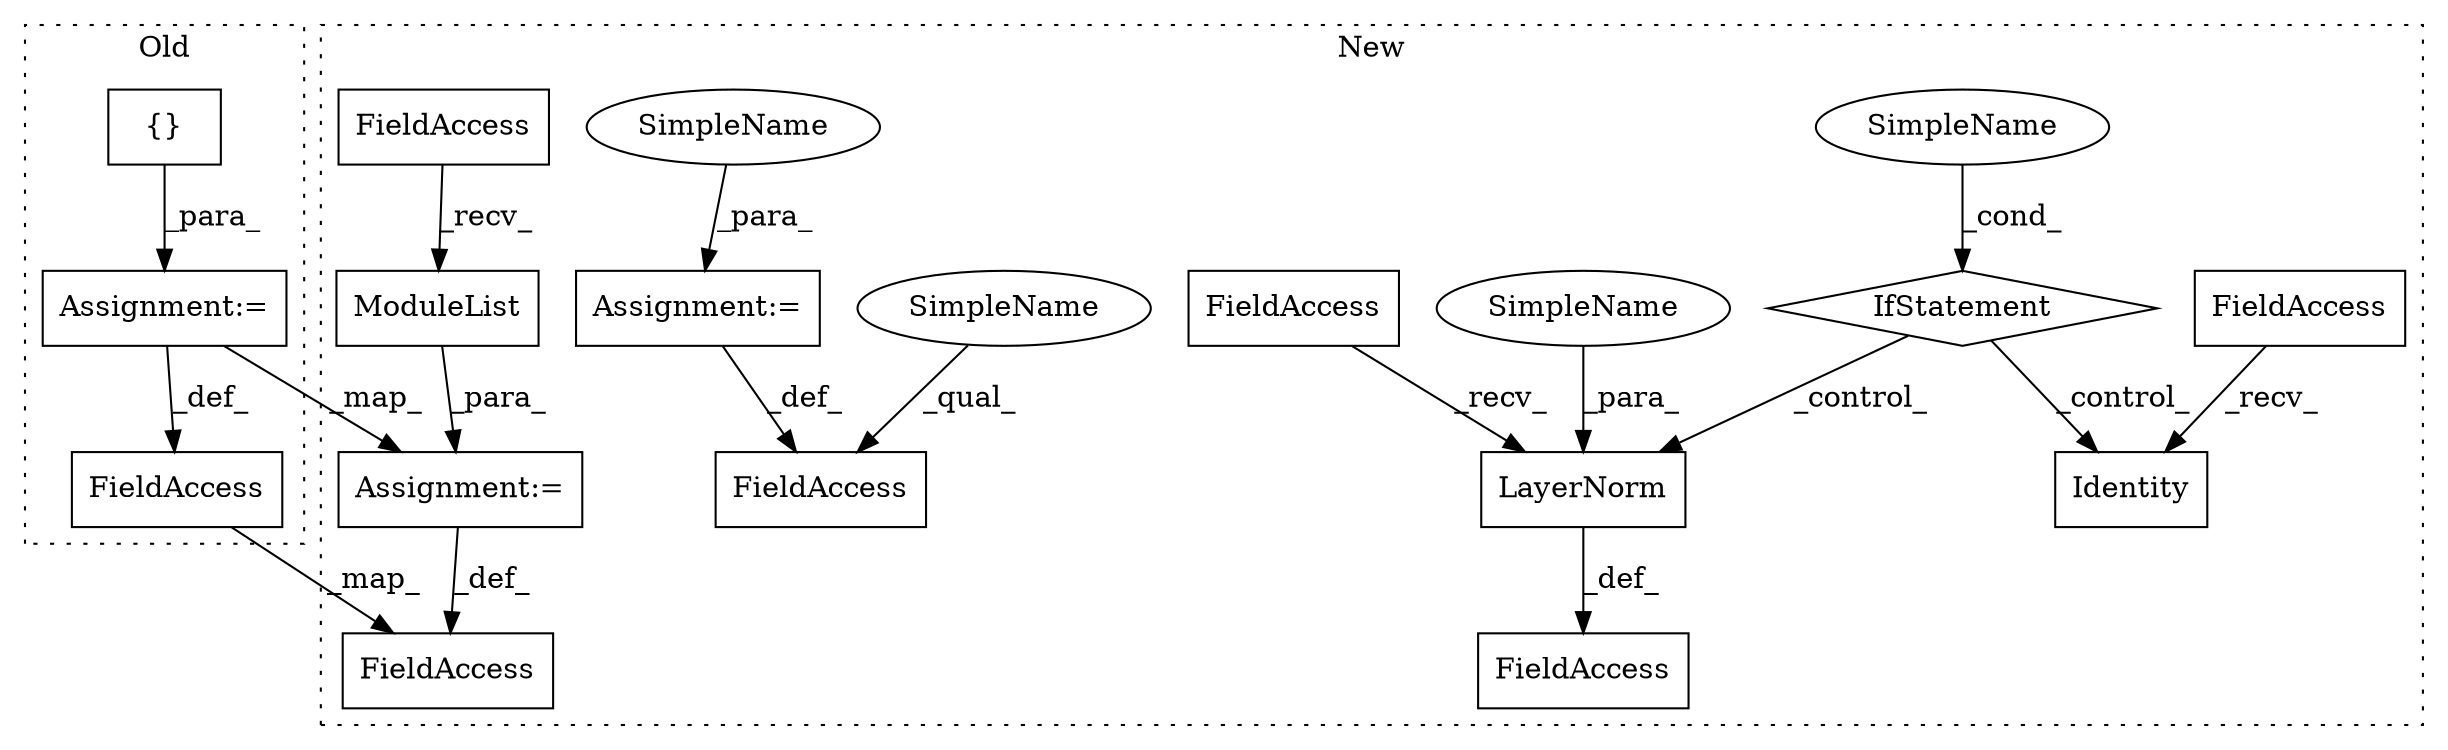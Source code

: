 digraph G {
subgraph cluster0 {
1 [label="{}" a="4" s="83320" l="2" shape="box"];
12 [label="FieldAccess" a="22" s="83289" l="13" shape="box"];
15 [label="Assignment:=" a="7" s="83302" l="1" shape="box"];
label = "Old";
style="dotted";
}
subgraph cluster1 {
2 [label="Identity" a="32" s="92221" l="10" shape="box"];
3 [label="SimpleName" a="42" s="92192" l="17" shape="ellipse"];
4 [label="LayerNorm" a="32" s="92243,92275" l="10,1" shape="box"];
5 [label="FieldAccess" a="22" s="92234" l="5" shape="box"];
6 [label="FieldAccess" a="22" s="92212" l="5" shape="box"];
7 [label="IfStatement" a="25" s="92209" l="3" shape="diamond"];
8 [label="Assignment:=" a="7" s="92298" l="1" shape="box"];
9 [label="FieldAccess" a="22" s="92283" l="15" shape="box"];
10 [label="FieldAccess" a="22" s="92183" l="7" shape="box"];
11 [label="FieldAccess" a="22" s="92142" l="13" shape="box"];
13 [label="ModuleList" a="32" s="92165" l="12" shape="box"];
14 [label="FieldAccess" a="22" s="92156" l="5" shape="box"];
16 [label="Assignment:=" a="7" s="92155" l="1" shape="box"];
17 [label="SimpleName" a="42" s="92299" l="7" shape="ellipse"];
18 [label="SimpleName" a="42" s="92253" l="7" shape="ellipse"];
19 [label="SimpleName" a="42" s="92283" l="4" shape="ellipse"];
label = "New";
style="dotted";
}
1 -> 15 [label="_para_"];
3 -> 7 [label="_cond_"];
4 -> 10 [label="_def_"];
5 -> 4 [label="_recv_"];
6 -> 2 [label="_recv_"];
7 -> 2 [label="_control_"];
7 -> 4 [label="_control_"];
8 -> 9 [label="_def_"];
12 -> 11 [label="_map_"];
13 -> 16 [label="_para_"];
14 -> 13 [label="_recv_"];
15 -> 16 [label="_map_"];
15 -> 12 [label="_def_"];
16 -> 11 [label="_def_"];
17 -> 8 [label="_para_"];
18 -> 4 [label="_para_"];
19 -> 9 [label="_qual_"];
}